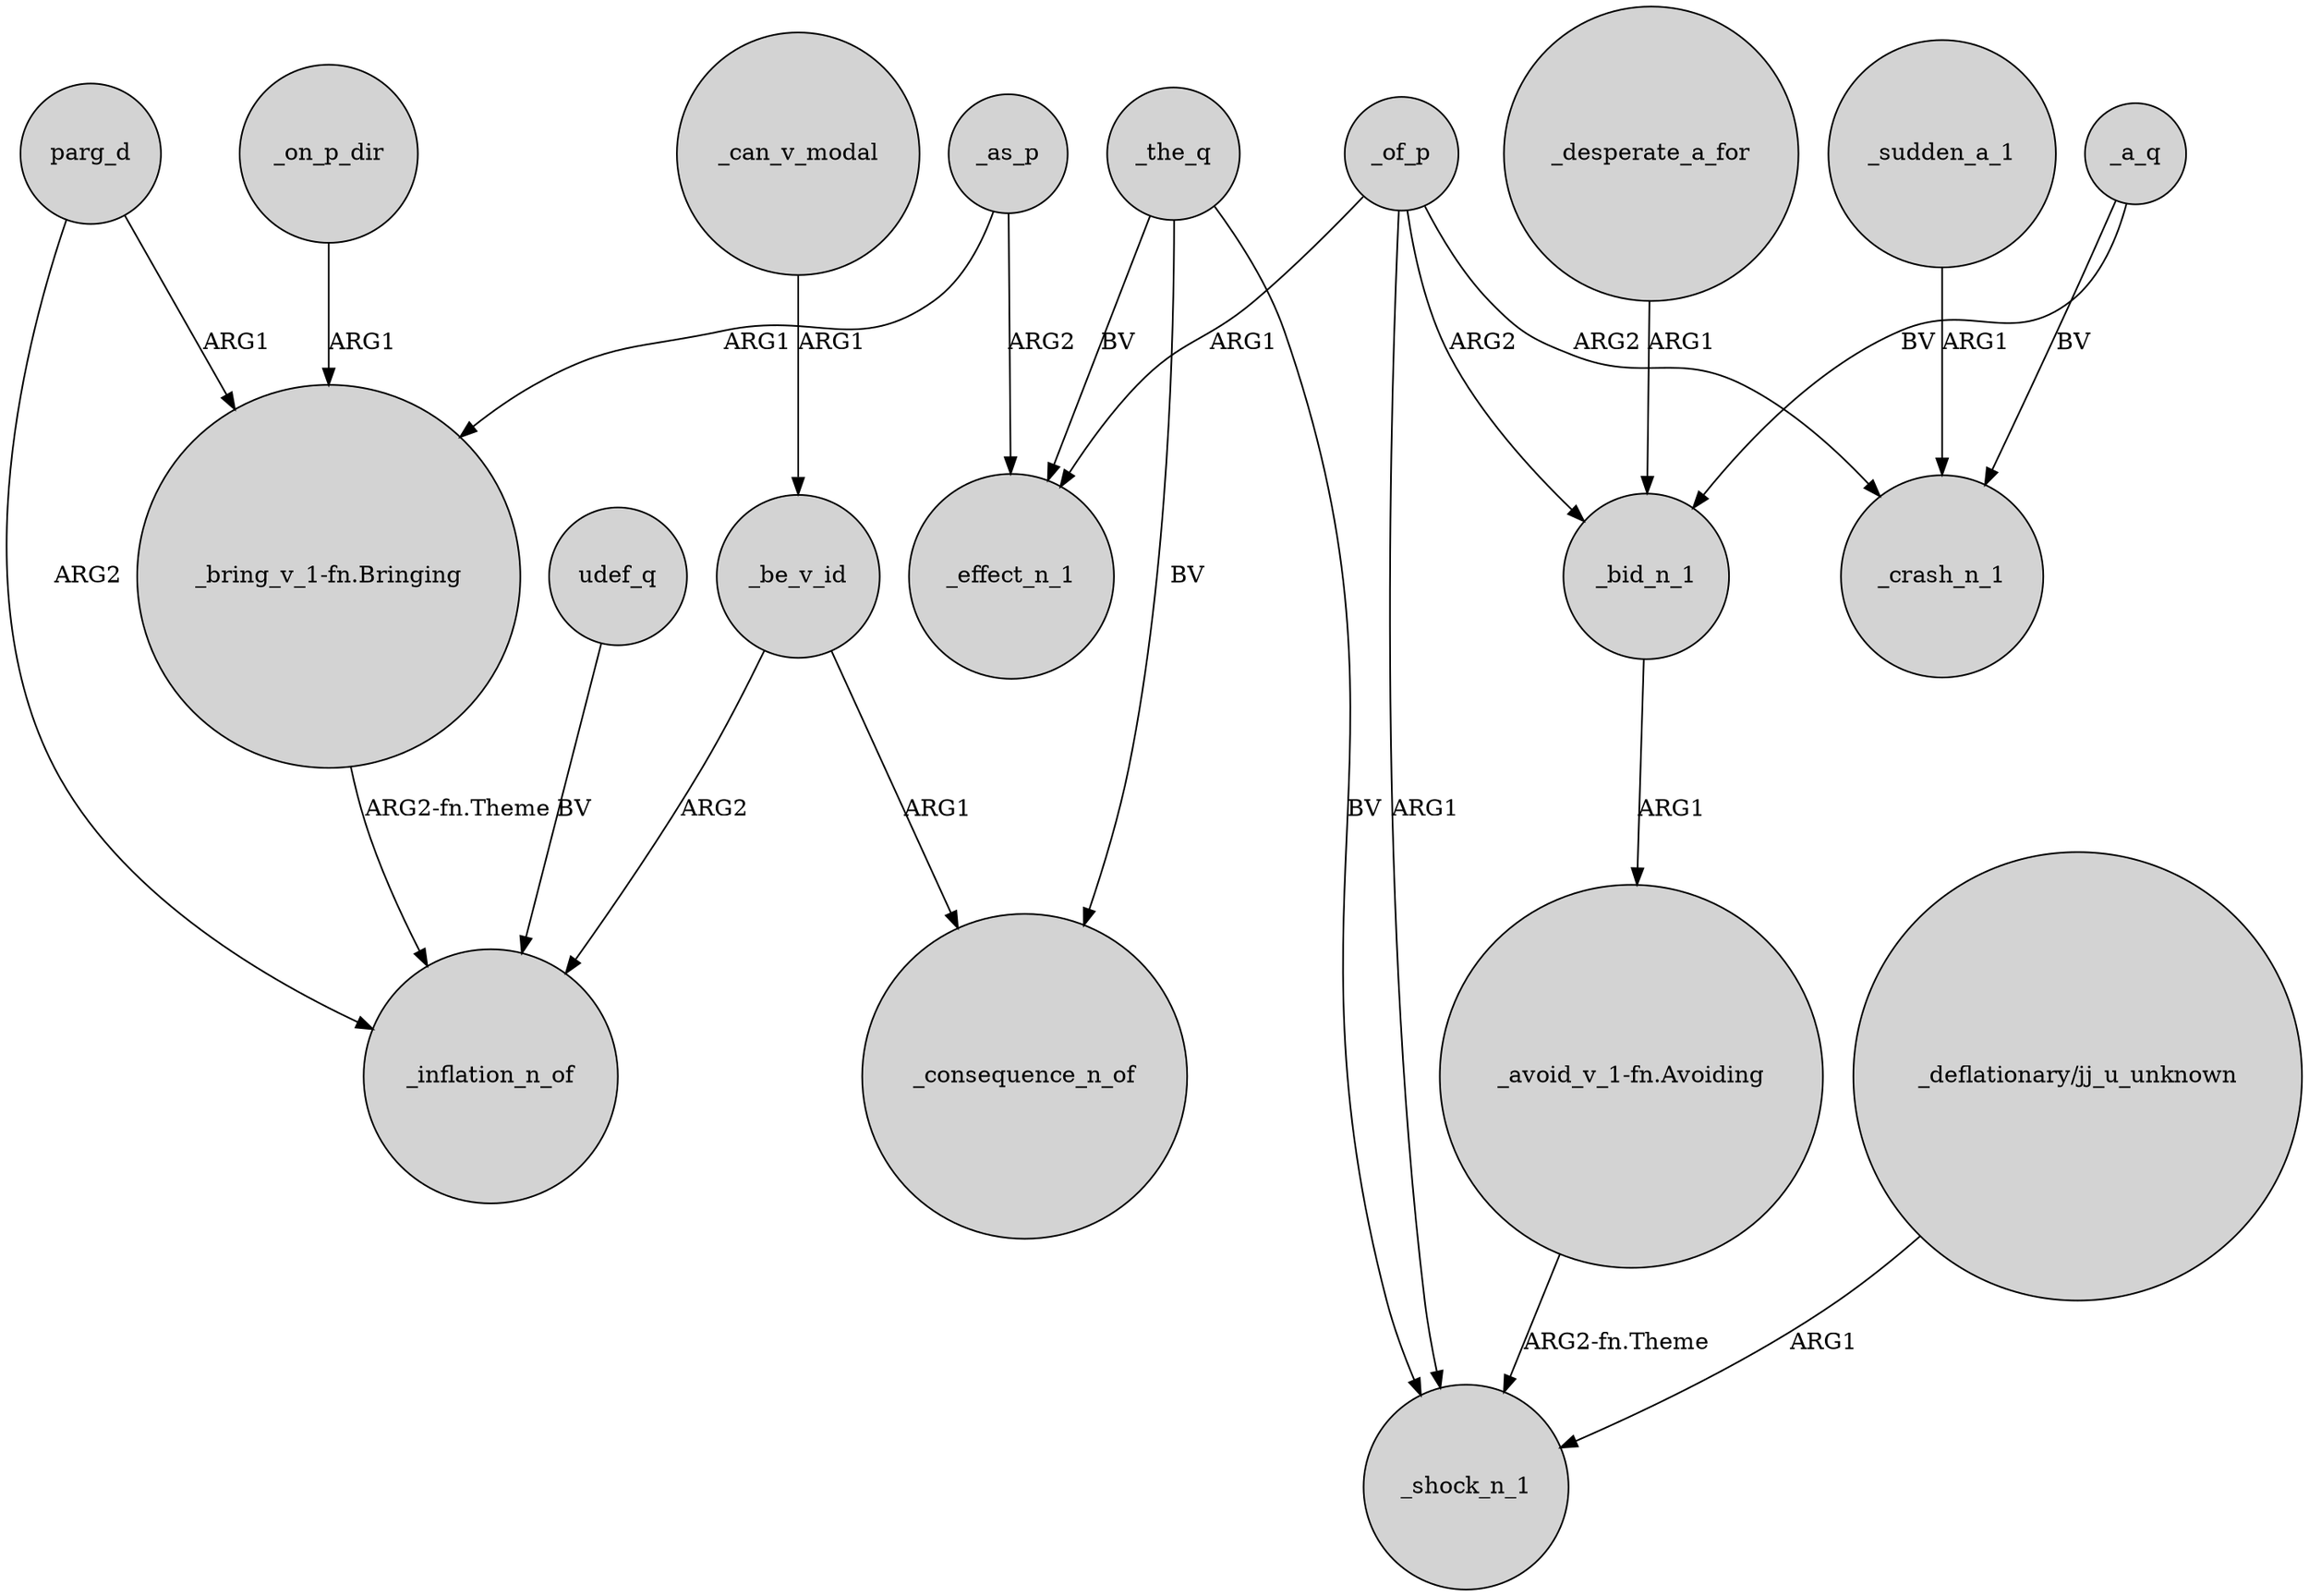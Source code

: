 digraph {
	node [shape=circle style=filled]
	_of_p -> _effect_n_1 [label=ARG1]
	_on_p_dir -> "_bring_v_1-fn.Bringing" [label=ARG1]
	_of_p -> _bid_n_1 [label=ARG2]
	udef_q -> _inflation_n_of [label=BV]
	"_avoid_v_1-fn.Avoiding" -> _shock_n_1 [label="ARG2-fn.Theme"]
	_sudden_a_1 -> _crash_n_1 [label=ARG1]
	_as_p -> _effect_n_1 [label=ARG2]
	_desperate_a_for -> _bid_n_1 [label=ARG1]
	_of_p -> _crash_n_1 [label=ARG2]
	_be_v_id -> _consequence_n_of [label=ARG1]
	_a_q -> _crash_n_1 [label=BV]
	_bid_n_1 -> "_avoid_v_1-fn.Avoiding" [label=ARG1]
	_of_p -> _shock_n_1 [label=ARG1]
	_the_q -> _shock_n_1 [label=BV]
	parg_d -> "_bring_v_1-fn.Bringing" [label=ARG1]
	"_deflationary/jj_u_unknown" -> _shock_n_1 [label=ARG1]
	_the_q -> _effect_n_1 [label=BV]
	"_bring_v_1-fn.Bringing" -> _inflation_n_of [label="ARG2-fn.Theme"]
	_as_p -> "_bring_v_1-fn.Bringing" [label=ARG1]
	_be_v_id -> _inflation_n_of [label=ARG2]
	_the_q -> _consequence_n_of [label=BV]
	parg_d -> _inflation_n_of [label=ARG2]
	_a_q -> _bid_n_1 [label=BV]
	_can_v_modal -> _be_v_id [label=ARG1]
}
